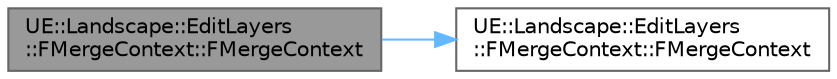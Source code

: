 digraph "UE::Landscape::EditLayers::FMergeContext::FMergeContext"
{
 // INTERACTIVE_SVG=YES
 // LATEX_PDF_SIZE
  bgcolor="transparent";
  edge [fontname=Helvetica,fontsize=10,labelfontname=Helvetica,labelfontsize=10];
  node [fontname=Helvetica,fontsize=10,shape=box,height=0.2,width=0.4];
  rankdir="LR";
  Node1 [id="Node000001",label="UE::Landscape::EditLayers\l::FMergeContext::FMergeContext",height=0.2,width=0.4,color="gray40", fillcolor="grey60", style="filled", fontcolor="black",tooltip=" "];
  Node1 -> Node2 [id="edge1_Node000001_Node000002",color="steelblue1",style="solid",tooltip=" "];
  Node2 [id="Node000002",label="UE::Landscape::EditLayers\l::FMergeContext::FMergeContext",height=0.2,width=0.4,color="grey40", fillcolor="white", style="filled",URL="$d0/d01/classUE_1_1Landscape_1_1EditLayers_1_1FMergeContext.html#a0a2a8bf44397f8ae5408bc6e3d4fe3fe",tooltip=" "];
}
